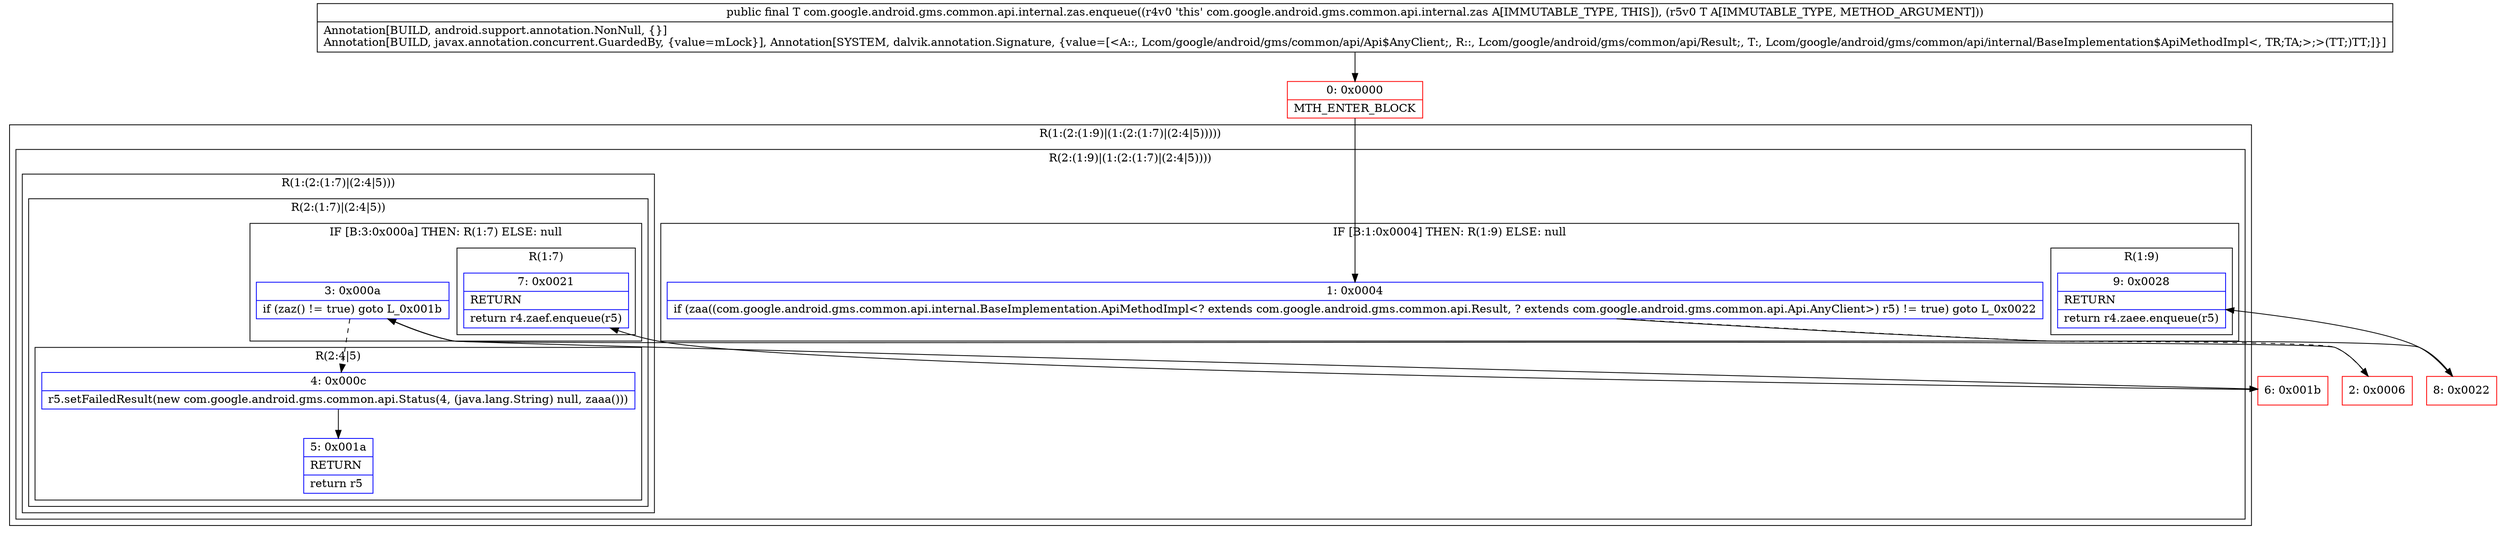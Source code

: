 digraph "CFG forcom.google.android.gms.common.api.internal.zas.enqueue(Lcom\/google\/android\/gms\/common\/api\/internal\/BaseImplementation$ApiMethodImpl;)Lcom\/google\/android\/gms\/common\/api\/internal\/BaseImplementation$ApiMethodImpl;" {
subgraph cluster_Region_260396113 {
label = "R(1:(2:(1:9)|(1:(2:(1:7)|(2:4|5)))))";
node [shape=record,color=blue];
subgraph cluster_Region_1541485034 {
label = "R(2:(1:9)|(1:(2:(1:7)|(2:4|5))))";
node [shape=record,color=blue];
subgraph cluster_IfRegion_54795441 {
label = "IF [B:1:0x0004] THEN: R(1:9) ELSE: null";
node [shape=record,color=blue];
Node_1 [shape=record,label="{1\:\ 0x0004|if (zaa((com.google.android.gms.common.api.internal.BaseImplementation.ApiMethodImpl\<? extends com.google.android.gms.common.api.Result, ? extends com.google.android.gms.common.api.Api.AnyClient\>) r5) != true) goto L_0x0022\l}"];
subgraph cluster_Region_71363404 {
label = "R(1:9)";
node [shape=record,color=blue];
Node_9 [shape=record,label="{9\:\ 0x0028|RETURN\l|return r4.zaee.enqueue(r5)\l}"];
}
}
subgraph cluster_Region_557973577 {
label = "R(1:(2:(1:7)|(2:4|5)))";
node [shape=record,color=blue];
subgraph cluster_Region_1937644522 {
label = "R(2:(1:7)|(2:4|5))";
node [shape=record,color=blue];
subgraph cluster_IfRegion_1350316192 {
label = "IF [B:3:0x000a] THEN: R(1:7) ELSE: null";
node [shape=record,color=blue];
Node_3 [shape=record,label="{3\:\ 0x000a|if (zaz() != true) goto L_0x001b\l}"];
subgraph cluster_Region_1407560552 {
label = "R(1:7)";
node [shape=record,color=blue];
Node_7 [shape=record,label="{7\:\ 0x0021|RETURN\l|return r4.zaef.enqueue(r5)\l}"];
}
}
subgraph cluster_Region_1645525269 {
label = "R(2:4|5)";
node [shape=record,color=blue];
Node_4 [shape=record,label="{4\:\ 0x000c|r5.setFailedResult(new com.google.android.gms.common.api.Status(4, (java.lang.String) null, zaaa()))\l}"];
Node_5 [shape=record,label="{5\:\ 0x001a|RETURN\l|return r5\l}"];
}
}
}
}
}
Node_0 [shape=record,color=red,label="{0\:\ 0x0000|MTH_ENTER_BLOCK\l}"];
Node_2 [shape=record,color=red,label="{2\:\ 0x0006}"];
Node_6 [shape=record,color=red,label="{6\:\ 0x001b}"];
Node_8 [shape=record,color=red,label="{8\:\ 0x0022}"];
MethodNode[shape=record,label="{public final T com.google.android.gms.common.api.internal.zas.enqueue((r4v0 'this' com.google.android.gms.common.api.internal.zas A[IMMUTABLE_TYPE, THIS]), (r5v0 T A[IMMUTABLE_TYPE, METHOD_ARGUMENT]))  | Annotation[BUILD, android.support.annotation.NonNull, \{\}]\lAnnotation[BUILD, javax.annotation.concurrent.GuardedBy, \{value=mLock\}], Annotation[SYSTEM, dalvik.annotation.Signature, \{value=[\<A::, Lcom\/google\/android\/gms\/common\/api\/Api$AnyClient;, R::, Lcom\/google\/android\/gms\/common\/api\/Result;, T:, Lcom\/google\/android\/gms\/common\/api\/internal\/BaseImplementation$ApiMethodImpl\<, TR;TA;\>;\>(TT;)TT;]\}]\l}"];
MethodNode -> Node_0;
Node_1 -> Node_2[style=dashed];
Node_1 -> Node_8;
Node_3 -> Node_4[style=dashed];
Node_3 -> Node_6;
Node_4 -> Node_5;
Node_0 -> Node_1;
Node_2 -> Node_3;
Node_6 -> Node_7;
Node_8 -> Node_9;
}


